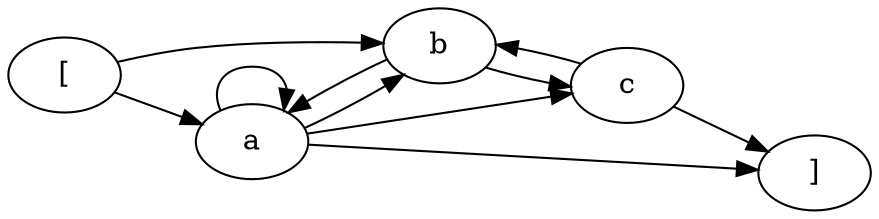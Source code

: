 digraph G {
rankdir = LR
label = "";
esg0_vertex0 -> esg0_vertex1;
esg0_vertex0 -> esg0_vertex2;
esg0_vertex3 -> esg0_vertex4;
esg0_vertex1 -> esg0_vertex4;
esg0_vertex1 -> esg0_vertex1;
esg0_vertex1 -> esg0_vertex2;
esg0_vertex2 -> esg0_vertex3;
esg0_vertex1 -> esg0_vertex3;
esg0_vertex2 -> esg0_vertex1;
esg0_vertex3 -> esg0_vertex2;
esg0_vertex0 [label = "["]
esg0_vertex1 [label = "a"]
esg0_vertex2 [label = "b"]
esg0_vertex3 [label = "c"]
esg0_vertex4 [label = "]"]
}
